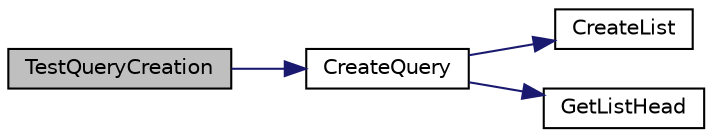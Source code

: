 digraph "TestQueryCreation"
{
 // LATEX_PDF_SIZE
  edge [fontname="Helvetica",fontsize="10",labelfontname="Helvetica",labelfontsize="10"];
  node [fontname="Helvetica",fontsize="10",shape=record];
  rankdir="LR";
  Node1 [label="TestQueryCreation",height=0.2,width=0.4,color="black", fillcolor="grey75", style="filled", fontcolor="black",tooltip="tests query creation"];
  Node1 -> Node2 [color="midnightblue",fontsize="10",style="solid",fontname="Helvetica"];
  Node2 [label="CreateQuery",height=0.2,width=0.4,color="black", fillcolor="white", style="filled",URL="$_query_8h.html#ab4c17e1b96bd8ae62044d83a39e8acc7",tooltip=" "];
  Node2 -> Node3 [color="midnightblue",fontsize="10",style="solid",fontname="Helvetica"];
  Node3 [label="CreateList",height=0.2,width=0.4,color="black", fillcolor="white", style="filled",URL="$_linked_list_8h.html#a11e64de655624d91677052aede1b4ca4",tooltip=" "];
  Node2 -> Node4 [color="midnightblue",fontsize="10",style="solid",fontname="Helvetica"];
  Node4 [label="GetListHead",height=0.2,width=0.4,color="black", fillcolor="white", style="filled",URL="$_linked_list_8h.html#a1b21b0f04be1299d9f998c7be3734cbd",tooltip=" "];
}
